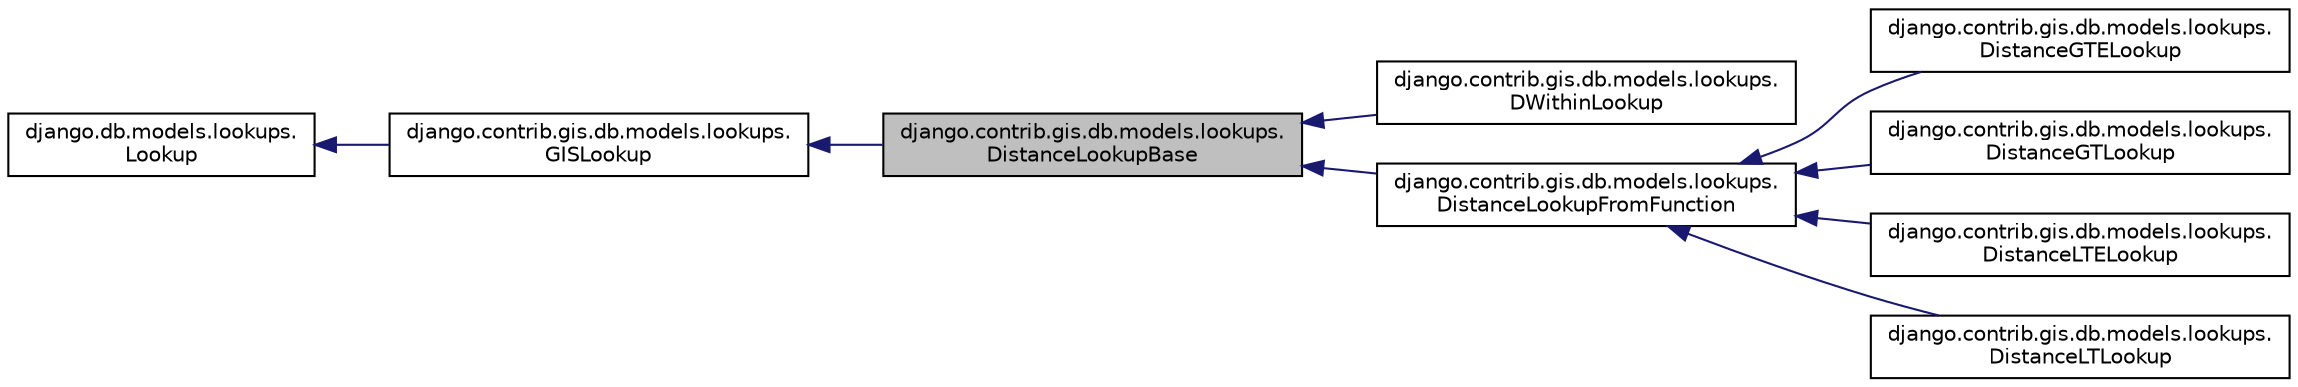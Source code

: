 digraph "django.contrib.gis.db.models.lookups.DistanceLookupBase"
{
 // LATEX_PDF_SIZE
  edge [fontname="Helvetica",fontsize="10",labelfontname="Helvetica",labelfontsize="10"];
  node [fontname="Helvetica",fontsize="10",shape=record];
  rankdir="LR";
  Node1 [label="django.contrib.gis.db.models.lookups.\lDistanceLookupBase",height=0.2,width=0.4,color="black", fillcolor="grey75", style="filled", fontcolor="black",tooltip=" "];
  Node2 -> Node1 [dir="back",color="midnightblue",fontsize="10",style="solid",fontname="Helvetica"];
  Node2 [label="django.contrib.gis.db.models.lookups.\lGISLookup",height=0.2,width=0.4,color="black", fillcolor="white", style="filled",URL="$dd/ddb/classdjango_1_1contrib_1_1gis_1_1db_1_1models_1_1lookups_1_1_g_i_s_lookup.html",tooltip=" "];
  Node3 -> Node2 [dir="back",color="midnightblue",fontsize="10",style="solid",fontname="Helvetica"];
  Node3 [label="django.db.models.lookups.\lLookup",height=0.2,width=0.4,color="black", fillcolor="white", style="filled",URL="$dd/de0/classdjango_1_1db_1_1models_1_1lookups_1_1_lookup.html",tooltip=" "];
  Node1 -> Node4 [dir="back",color="midnightblue",fontsize="10",style="solid",fontname="Helvetica"];
  Node4 [label="django.contrib.gis.db.models.lookups.\lDWithinLookup",height=0.2,width=0.4,color="black", fillcolor="white", style="filled",URL="$dc/d45/classdjango_1_1contrib_1_1gis_1_1db_1_1models_1_1lookups_1_1_d_within_lookup.html",tooltip=" "];
  Node1 -> Node5 [dir="back",color="midnightblue",fontsize="10",style="solid",fontname="Helvetica"];
  Node5 [label="django.contrib.gis.db.models.lookups.\lDistanceLookupFromFunction",height=0.2,width=0.4,color="black", fillcolor="white", style="filled",URL="$de/d49/classdjango_1_1contrib_1_1gis_1_1db_1_1models_1_1lookups_1_1_distance_lookup_from_function.html",tooltip=" "];
  Node5 -> Node6 [dir="back",color="midnightblue",fontsize="10",style="solid",fontname="Helvetica"];
  Node6 [label="django.contrib.gis.db.models.lookups.\lDistanceGTELookup",height=0.2,width=0.4,color="black", fillcolor="white", style="filled",URL="$d2/d75/classdjango_1_1contrib_1_1gis_1_1db_1_1models_1_1lookups_1_1_distance_g_t_e_lookup.html",tooltip=" "];
  Node5 -> Node7 [dir="back",color="midnightblue",fontsize="10",style="solid",fontname="Helvetica"];
  Node7 [label="django.contrib.gis.db.models.lookups.\lDistanceGTLookup",height=0.2,width=0.4,color="black", fillcolor="white", style="filled",URL="$dd/d9e/classdjango_1_1contrib_1_1gis_1_1db_1_1models_1_1lookups_1_1_distance_g_t_lookup.html",tooltip=" "];
  Node5 -> Node8 [dir="back",color="midnightblue",fontsize="10",style="solid",fontname="Helvetica"];
  Node8 [label="django.contrib.gis.db.models.lookups.\lDistanceLTELookup",height=0.2,width=0.4,color="black", fillcolor="white", style="filled",URL="$da/d50/classdjango_1_1contrib_1_1gis_1_1db_1_1models_1_1lookups_1_1_distance_l_t_e_lookup.html",tooltip=" "];
  Node5 -> Node9 [dir="back",color="midnightblue",fontsize="10",style="solid",fontname="Helvetica"];
  Node9 [label="django.contrib.gis.db.models.lookups.\lDistanceLTLookup",height=0.2,width=0.4,color="black", fillcolor="white", style="filled",URL="$de/da8/classdjango_1_1contrib_1_1gis_1_1db_1_1models_1_1lookups_1_1_distance_l_t_lookup.html",tooltip=" "];
}
